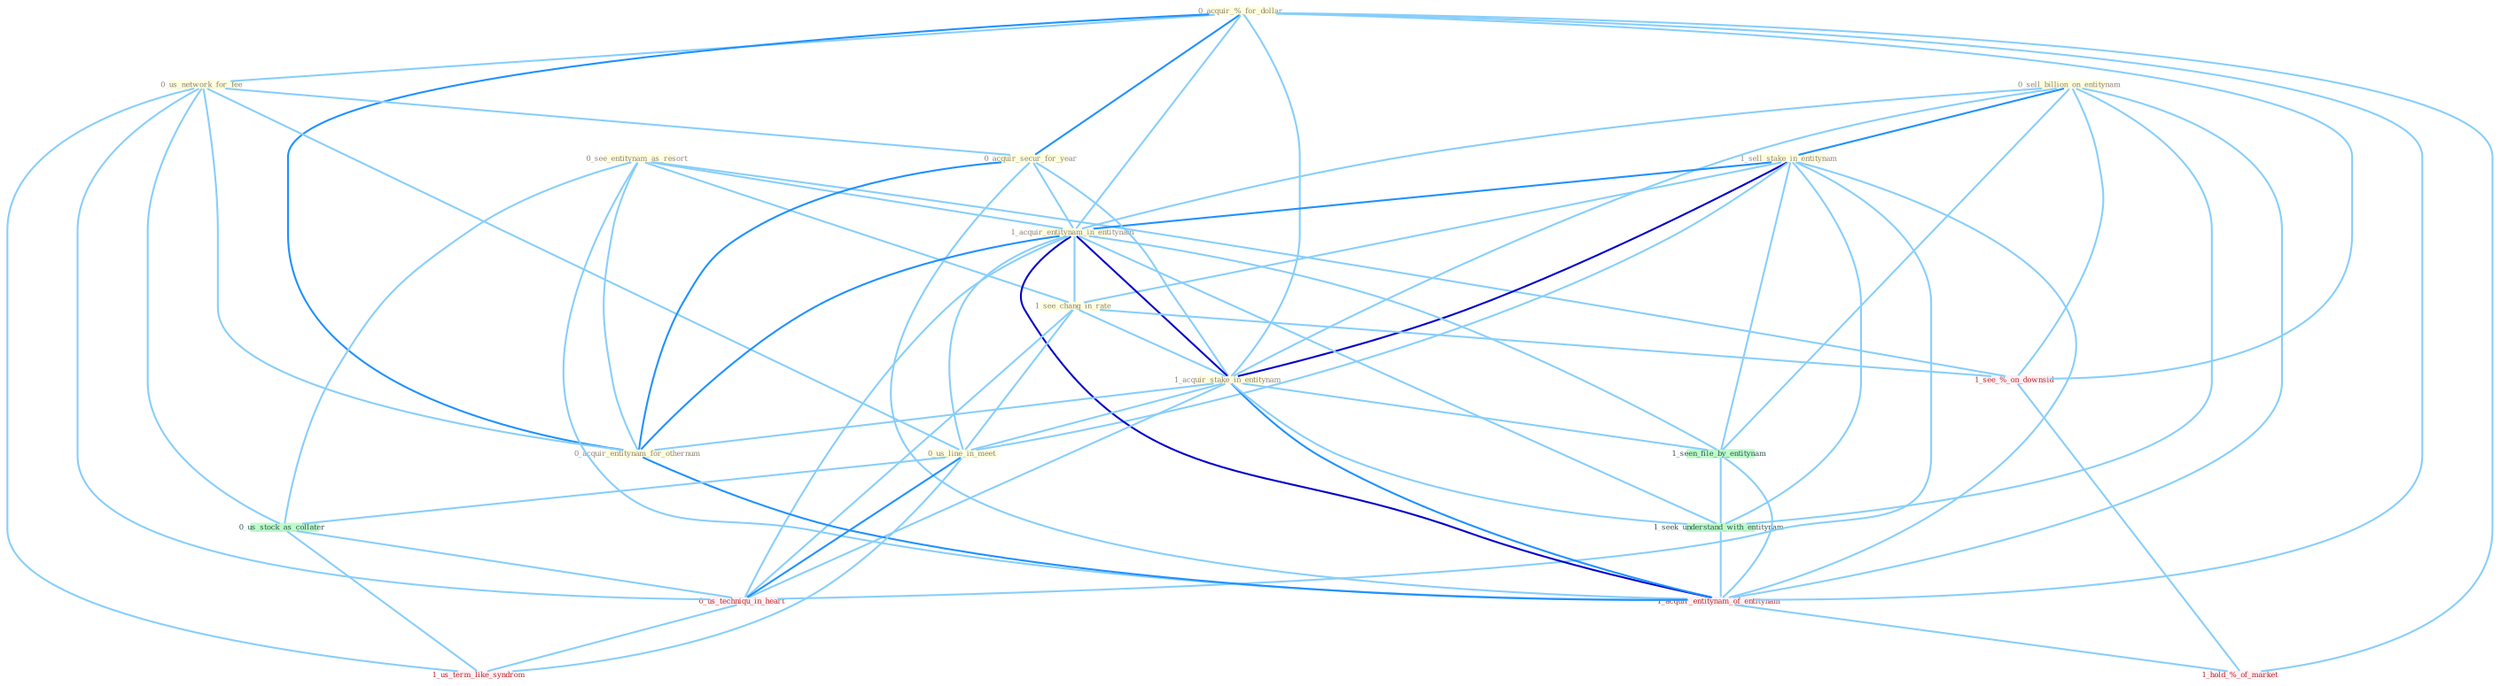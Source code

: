 Graph G{ 
    node
    [shape=polygon,style=filled,width=.5,height=.06,color="#BDFCC9",fixedsize=true,fontsize=4,
    fontcolor="#2f4f4f"];
    {node
    [color="#ffffe0", fontcolor="#8b7d6b"] "0_acquir_%_for_dollar " "0_see_entitynam_as_resort " "0_sell_billion_on_entitynam " "1_sell_stake_in_entitynam " "0_us_network_for_fee " "0_acquir_secur_for_year " "1_acquir_entitynam_in_entitynam " "1_see_chang_in_rate " "1_acquir_stake_in_entitynam " "0_acquir_entitynam_for_othernum " "0_us_line_in_meet "}
{node [color="#fff0f5", fontcolor="#b22222"] "1_acquir_entitynam_of_entitynam " "0_us_techniqu_in_heart " "1_see_%_on_downsid " "1_us_term_like_syndrom " "1_hold_%_of_market "}
edge [color="#B0E2FF"];

	"0_acquir_%_for_dollar " -- "0_us_network_for_fee " [w="1", color="#87cefa" ];
	"0_acquir_%_for_dollar " -- "0_acquir_secur_for_year " [w="2", color="#1e90ff" , len=0.8];
	"0_acquir_%_for_dollar " -- "1_acquir_entitynam_in_entitynam " [w="1", color="#87cefa" ];
	"0_acquir_%_for_dollar " -- "1_acquir_stake_in_entitynam " [w="1", color="#87cefa" ];
	"0_acquir_%_for_dollar " -- "0_acquir_entitynam_for_othernum " [w="2", color="#1e90ff" , len=0.8];
	"0_acquir_%_for_dollar " -- "1_acquir_entitynam_of_entitynam " [w="1", color="#87cefa" ];
	"0_acquir_%_for_dollar " -- "1_see_%_on_downsid " [w="1", color="#87cefa" ];
	"0_acquir_%_for_dollar " -- "1_hold_%_of_market " [w="1", color="#87cefa" ];
	"0_see_entitynam_as_resort " -- "1_acquir_entitynam_in_entitynam " [w="1", color="#87cefa" ];
	"0_see_entitynam_as_resort " -- "1_see_chang_in_rate " [w="1", color="#87cefa" ];
	"0_see_entitynam_as_resort " -- "0_acquir_entitynam_for_othernum " [w="1", color="#87cefa" ];
	"0_see_entitynam_as_resort " -- "0_us_stock_as_collater " [w="1", color="#87cefa" ];
	"0_see_entitynam_as_resort " -- "1_acquir_entitynam_of_entitynam " [w="1", color="#87cefa" ];
	"0_see_entitynam_as_resort " -- "1_see_%_on_downsid " [w="1", color="#87cefa" ];
	"0_sell_billion_on_entitynam " -- "1_sell_stake_in_entitynam " [w="2", color="#1e90ff" , len=0.8];
	"0_sell_billion_on_entitynam " -- "1_acquir_entitynam_in_entitynam " [w="1", color="#87cefa" ];
	"0_sell_billion_on_entitynam " -- "1_acquir_stake_in_entitynam " [w="1", color="#87cefa" ];
	"0_sell_billion_on_entitynam " -- "1_seen_file_by_entitynam " [w="1", color="#87cefa" ];
	"0_sell_billion_on_entitynam " -- "1_seek_understand_with_entitynam " [w="1", color="#87cefa" ];
	"0_sell_billion_on_entitynam " -- "1_acquir_entitynam_of_entitynam " [w="1", color="#87cefa" ];
	"0_sell_billion_on_entitynam " -- "1_see_%_on_downsid " [w="1", color="#87cefa" ];
	"1_sell_stake_in_entitynam " -- "1_acquir_entitynam_in_entitynam " [w="2", color="#1e90ff" , len=0.8];
	"1_sell_stake_in_entitynam " -- "1_see_chang_in_rate " [w="1", color="#87cefa" ];
	"1_sell_stake_in_entitynam " -- "1_acquir_stake_in_entitynam " [w="3", color="#0000cd" , len=0.6];
	"1_sell_stake_in_entitynam " -- "0_us_line_in_meet " [w="1", color="#87cefa" ];
	"1_sell_stake_in_entitynam " -- "1_seen_file_by_entitynam " [w="1", color="#87cefa" ];
	"1_sell_stake_in_entitynam " -- "1_seek_understand_with_entitynam " [w="1", color="#87cefa" ];
	"1_sell_stake_in_entitynam " -- "1_acquir_entitynam_of_entitynam " [w="1", color="#87cefa" ];
	"1_sell_stake_in_entitynam " -- "0_us_techniqu_in_heart " [w="1", color="#87cefa" ];
	"0_us_network_for_fee " -- "0_acquir_secur_for_year " [w="1", color="#87cefa" ];
	"0_us_network_for_fee " -- "0_acquir_entitynam_for_othernum " [w="1", color="#87cefa" ];
	"0_us_network_for_fee " -- "0_us_line_in_meet " [w="1", color="#87cefa" ];
	"0_us_network_for_fee " -- "0_us_stock_as_collater " [w="1", color="#87cefa" ];
	"0_us_network_for_fee " -- "0_us_techniqu_in_heart " [w="1", color="#87cefa" ];
	"0_us_network_for_fee " -- "1_us_term_like_syndrom " [w="1", color="#87cefa" ];
	"0_acquir_secur_for_year " -- "1_acquir_entitynam_in_entitynam " [w="1", color="#87cefa" ];
	"0_acquir_secur_for_year " -- "1_acquir_stake_in_entitynam " [w="1", color="#87cefa" ];
	"0_acquir_secur_for_year " -- "0_acquir_entitynam_for_othernum " [w="2", color="#1e90ff" , len=0.8];
	"0_acquir_secur_for_year " -- "1_acquir_entitynam_of_entitynam " [w="1", color="#87cefa" ];
	"1_acquir_entitynam_in_entitynam " -- "1_see_chang_in_rate " [w="1", color="#87cefa" ];
	"1_acquir_entitynam_in_entitynam " -- "1_acquir_stake_in_entitynam " [w="3", color="#0000cd" , len=0.6];
	"1_acquir_entitynam_in_entitynam " -- "0_acquir_entitynam_for_othernum " [w="2", color="#1e90ff" , len=0.8];
	"1_acquir_entitynam_in_entitynam " -- "0_us_line_in_meet " [w="1", color="#87cefa" ];
	"1_acquir_entitynam_in_entitynam " -- "1_seen_file_by_entitynam " [w="1", color="#87cefa" ];
	"1_acquir_entitynam_in_entitynam " -- "1_seek_understand_with_entitynam " [w="1", color="#87cefa" ];
	"1_acquir_entitynam_in_entitynam " -- "1_acquir_entitynam_of_entitynam " [w="3", color="#0000cd" , len=0.6];
	"1_acquir_entitynam_in_entitynam " -- "0_us_techniqu_in_heart " [w="1", color="#87cefa" ];
	"1_see_chang_in_rate " -- "1_acquir_stake_in_entitynam " [w="1", color="#87cefa" ];
	"1_see_chang_in_rate " -- "0_us_line_in_meet " [w="1", color="#87cefa" ];
	"1_see_chang_in_rate " -- "0_us_techniqu_in_heart " [w="1", color="#87cefa" ];
	"1_see_chang_in_rate " -- "1_see_%_on_downsid " [w="1", color="#87cefa" ];
	"1_acquir_stake_in_entitynam " -- "0_acquir_entitynam_for_othernum " [w="1", color="#87cefa" ];
	"1_acquir_stake_in_entitynam " -- "0_us_line_in_meet " [w="1", color="#87cefa" ];
	"1_acquir_stake_in_entitynam " -- "1_seen_file_by_entitynam " [w="1", color="#87cefa" ];
	"1_acquir_stake_in_entitynam " -- "1_seek_understand_with_entitynam " [w="1", color="#87cefa" ];
	"1_acquir_stake_in_entitynam " -- "1_acquir_entitynam_of_entitynam " [w="2", color="#1e90ff" , len=0.8];
	"1_acquir_stake_in_entitynam " -- "0_us_techniqu_in_heart " [w="1", color="#87cefa" ];
	"0_acquir_entitynam_for_othernum " -- "1_acquir_entitynam_of_entitynam " [w="2", color="#1e90ff" , len=0.8];
	"0_us_line_in_meet " -- "0_us_stock_as_collater " [w="1", color="#87cefa" ];
	"0_us_line_in_meet " -- "0_us_techniqu_in_heart " [w="2", color="#1e90ff" , len=0.8];
	"0_us_line_in_meet " -- "1_us_term_like_syndrom " [w="1", color="#87cefa" ];
	"1_seen_file_by_entitynam " -- "1_seek_understand_with_entitynam " [w="1", color="#87cefa" ];
	"1_seen_file_by_entitynam " -- "1_acquir_entitynam_of_entitynam " [w="1", color="#87cefa" ];
	"0_us_stock_as_collater " -- "0_us_techniqu_in_heart " [w="1", color="#87cefa" ];
	"0_us_stock_as_collater " -- "1_us_term_like_syndrom " [w="1", color="#87cefa" ];
	"1_seek_understand_with_entitynam " -- "1_acquir_entitynam_of_entitynam " [w="1", color="#87cefa" ];
	"1_acquir_entitynam_of_entitynam " -- "1_hold_%_of_market " [w="1", color="#87cefa" ];
	"0_us_techniqu_in_heart " -- "1_us_term_like_syndrom " [w="1", color="#87cefa" ];
	"1_see_%_on_downsid " -- "1_hold_%_of_market " [w="1", color="#87cefa" ];
}